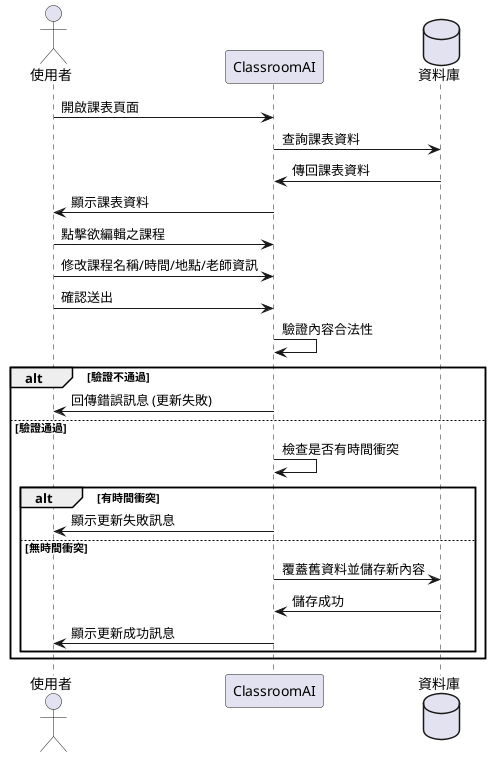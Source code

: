 @startuml
actor 使用者
participant ClassroomAI as System
database 資料庫 as DB


使用者 -> System: 開啟課表頁面
System -> DB: 查詢課表資料
DB -> System: 傳回課表資料
System -> 使用者: 顯示課表資料

使用者 -> System: 點擊欲編輯之課程
使用者 -> System: 修改課程名稱/時間/地點/老師資訊
使用者 -> System: 確認送出

System -> System: 驗證內容合法性
alt 驗證不通過
    System -> 使用者: 回傳錯誤訊息 (更新失敗)
else 驗證通過
    System -> System: 檢查是否有時間衝突
    alt 有時間衝突
        System -> 使用者: 顯示更新失敗訊息
    else 無時間衝突
        System -> DB: 覆蓋舊資料並儲存新內容
        DB -> System: 儲存成功
        System -> 使用者: 顯示更新成功訊息
    end
end
@enduml
